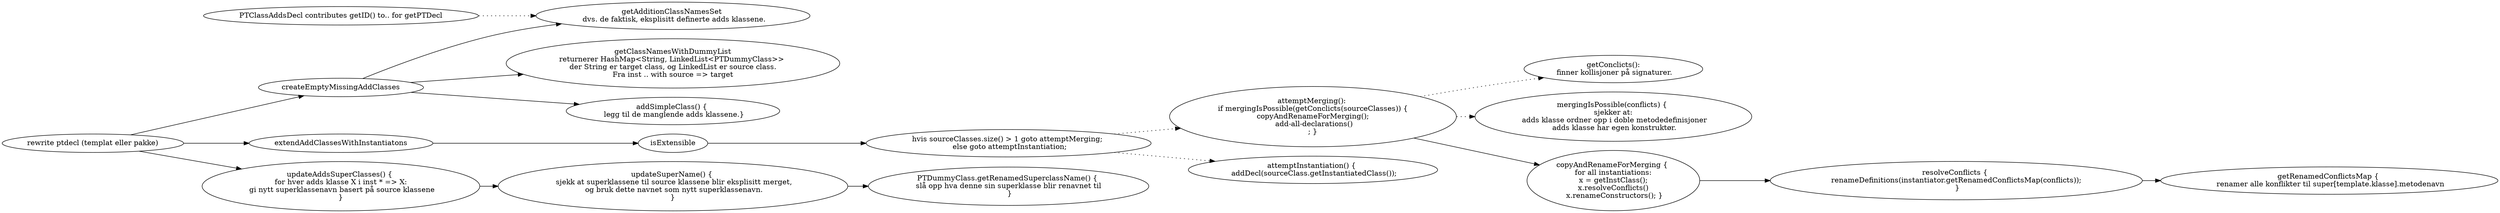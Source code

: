 digraph G {

    /* bruk 
        $ dot oversikt.dot -Tpdf -o oversikt.pdf
       for å lage
       eller f.eks. ZGRViewer.
    */
    rankdir=LR;

   ptdecl [label="rewrite ptdecl (templat eller pakke)"];
   ptdecl -> createEmptyMissingAddClasses;
   createEmptyMissingAddClasses -> getAdditionClassNamesSet;
   createEmptyMissingAddClasses -> getClassNamesWithDummyList;
   PTClassAddsDecladds [label="PTClassAddsDecl contributes getID() to.. for getPTDecl"];
   PTClassAddsDecladds -> getAdditionClassNamesSet [style=dotted];
   getAdditionClassNamesSet [label="getAdditionClassNamesSet \n dvs. de faktisk, eksplisitt definerte adds klassene."];
   createEmptyMissingAddClasses -> addSimpleClass;
   addSimpleClass [label="addSimpleClass() { \n legg til de manglende adds klassene.}"];

   getClassNamesWithDummyList [label="getClassNamesWithDummyList\nreturnerer HashMap<String, LinkedList<PTDummyClass>> \nder String er target class, og LinkedList er source class.\nFra inst .. with source => target"];


    ptdecl -> extendAddClassesWithInstantiatons;
    extendAddClassesWithInstantiatons -> isExtensible -> initiateExtension;

    initiateExtension [label="hvis sourceClasses.size() > 1 goto attemptMerging; \n else goto attemptInstantiation;"];

    initiateExtension -> attemptMerging [style=dotted];

    attemptMerging [label="attemptMerging(): \n if mergingIsPossible(getConclicts(sourceClasses)) { \n copyAndRenameForMerging(); \n add-all-declarations()\n; }"];

    attemptMerging -> getConflicts [style=dotted];
    getConflicts [label="getConclicts():\n finner kollisjoner på signaturer."];

    attemptMerging -> mergingIsPossible [style="dotted"];

    mergingIsPossible [label="mergingIsPossible(conflicts) { \n sjekker at: \n adds klasse ordner opp i doble metodedefinisjoner\n adds klasse har egen konstruktør."];

    attemptMerging -> copyAndRenameForMerging;
    copyAndRenameForMerging [label="copyAndRenameForMerging { \n for all instantiations: \n x = getInstClass(); \n x.resolveConflicts() \n x.renameConstructors(); }"];
    

    copyAndRenameForMerging -> resolveConflicts;
    resolveConflicts -> getRenamedConflictsMap;
    resolveConflicts [label="resolveConflicts { \n renameDefinitions(instantiator.getRenamedConflictsMap(conflicts)); \n }"];
    getRenamedConflictsMap [label="getRenamedConflictsMap { \n renamer alle konflikter til super[template.klasse].metodenavn"];

    initiateExtension -> attemptInstantiation [style=dotted];

    attemptInstantiation [label="attemptInstantiation() { \n addDecl(sourceClass.getInstantiatedClass());"];

    ptdecl -> updateAddsSuperClasses;

    updateAddsSuperClasses [label="updateAddsSuperClasses() { \n for hver adds klasse X i inst * => X: \n gi nytt superklassenavn basert på source klassene\n}"];

    updateAddsSuperClasses -> updateSuperName;
    updateSuperName [label="updateSuperName() { \n sjekk at superklassene til source klassene blir eksplisitt merget,\n og bruk dette navnet som nytt superklassenavn.\n}"];

    getRenamedSuperclassName [label="PTDummyClass.getRenamedSuperclassName() { \n slå opp hva denne sin superklasse blir renavnet til \n }"];
    updateSuperName -> getRenamedSuperclassName;
    

}
